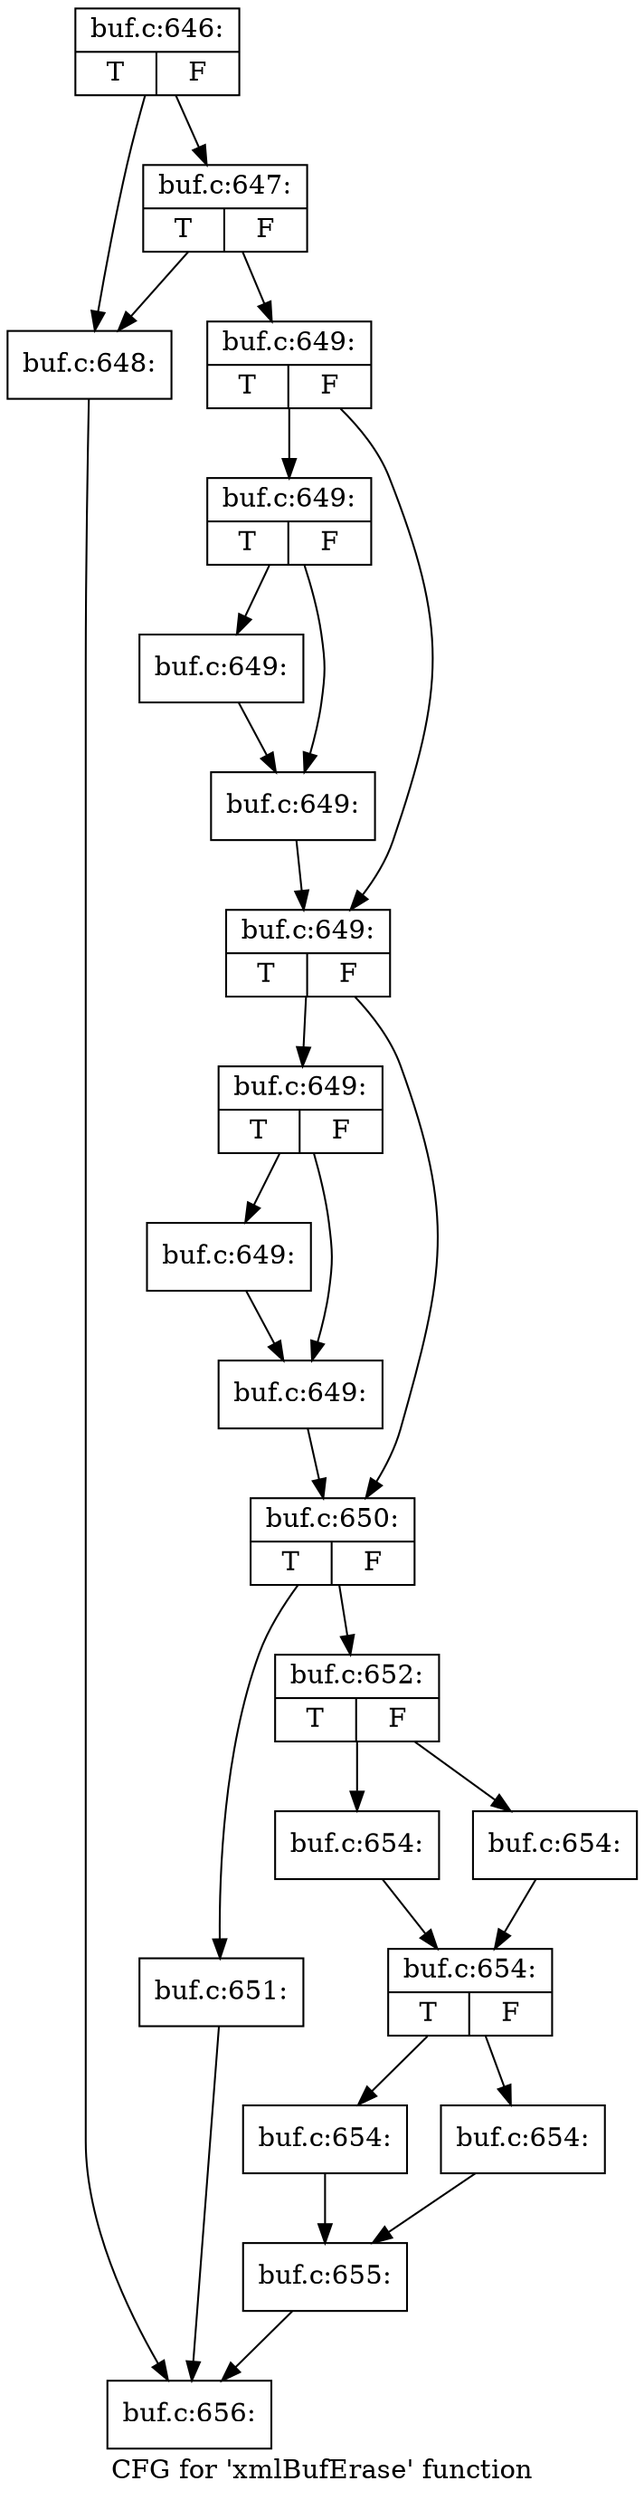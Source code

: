 digraph "CFG for 'xmlBufErase' function" {
	label="CFG for 'xmlBufErase' function";

	Node0x55b2c70 [shape=record,label="{buf.c:646:|{<s0>T|<s1>F}}"];
	Node0x55b2c70 -> Node0x55ab9d0;
	Node0x55b2c70 -> Node0x55aba70;
	Node0x55aba70 [shape=record,label="{buf.c:647:|{<s0>T|<s1>F}}"];
	Node0x55aba70 -> Node0x55ab9d0;
	Node0x55aba70 -> Node0x55aba20;
	Node0x55ab9d0 [shape=record,label="{buf.c:648:}"];
	Node0x55ab9d0 -> Node0x55ab330;
	Node0x55aba20 [shape=record,label="{buf.c:649:|{<s0>T|<s1>F}}"];
	Node0x55aba20 -> Node0x55b3d90;
	Node0x55aba20 -> Node0x55b3de0;
	Node0x55b3d90 [shape=record,label="{buf.c:649:|{<s0>T|<s1>F}}"];
	Node0x55b3d90 -> Node0x55b4360;
	Node0x55b3d90 -> Node0x55b43b0;
	Node0x55b4360 [shape=record,label="{buf.c:649:}"];
	Node0x55b4360 -> Node0x55b43b0;
	Node0x55b43b0 [shape=record,label="{buf.c:649:}"];
	Node0x55b43b0 -> Node0x55b3de0;
	Node0x55b3de0 [shape=record,label="{buf.c:649:|{<s0>T|<s1>F}}"];
	Node0x55b3de0 -> Node0x55b4a50;
	Node0x55b3de0 -> Node0x55b4aa0;
	Node0x55b4a50 [shape=record,label="{buf.c:649:|{<s0>T|<s1>F}}"];
	Node0x55b4a50 -> Node0x55b5020;
	Node0x55b4a50 -> Node0x55b5070;
	Node0x55b5020 [shape=record,label="{buf.c:649:}"];
	Node0x55b5020 -> Node0x55b5070;
	Node0x55b5070 [shape=record,label="{buf.c:649:}"];
	Node0x55b5070 -> Node0x55b4aa0;
	Node0x55b4aa0 [shape=record,label="{buf.c:650:|{<s0>T|<s1>F}}"];
	Node0x55b4aa0 -> Node0x55b5770;
	Node0x55b4aa0 -> Node0x55b57c0;
	Node0x55b5770 [shape=record,label="{buf.c:651:}"];
	Node0x55b5770 -> Node0x55ab330;
	Node0x55b57c0 [shape=record,label="{buf.c:652:|{<s0>T|<s1>F}}"];
	Node0x55b57c0 -> Node0x55b6650;
	Node0x55b57c0 -> Node0x55b66f0;
	Node0x55b6650 [shape=record,label="{buf.c:654:}"];
	Node0x55b6650 -> Node0x55b66a0;
	Node0x55b66f0 [shape=record,label="{buf.c:654:}"];
	Node0x55b66f0 -> Node0x55b66a0;
	Node0x55b66a0 [shape=record,label="{buf.c:654:|{<s0>T|<s1>F}}"];
	Node0x55b66a0 -> Node0x55b6fa0;
	Node0x55b66a0 -> Node0x55b7040;
	Node0x55b6fa0 [shape=record,label="{buf.c:654:}"];
	Node0x55b6fa0 -> Node0x55b6ff0;
	Node0x55b7040 [shape=record,label="{buf.c:654:}"];
	Node0x55b7040 -> Node0x55b6ff0;
	Node0x55b6ff0 [shape=record,label="{buf.c:655:}"];
	Node0x55b6ff0 -> Node0x55ab330;
	Node0x55ab330 [shape=record,label="{buf.c:656:}"];
}
